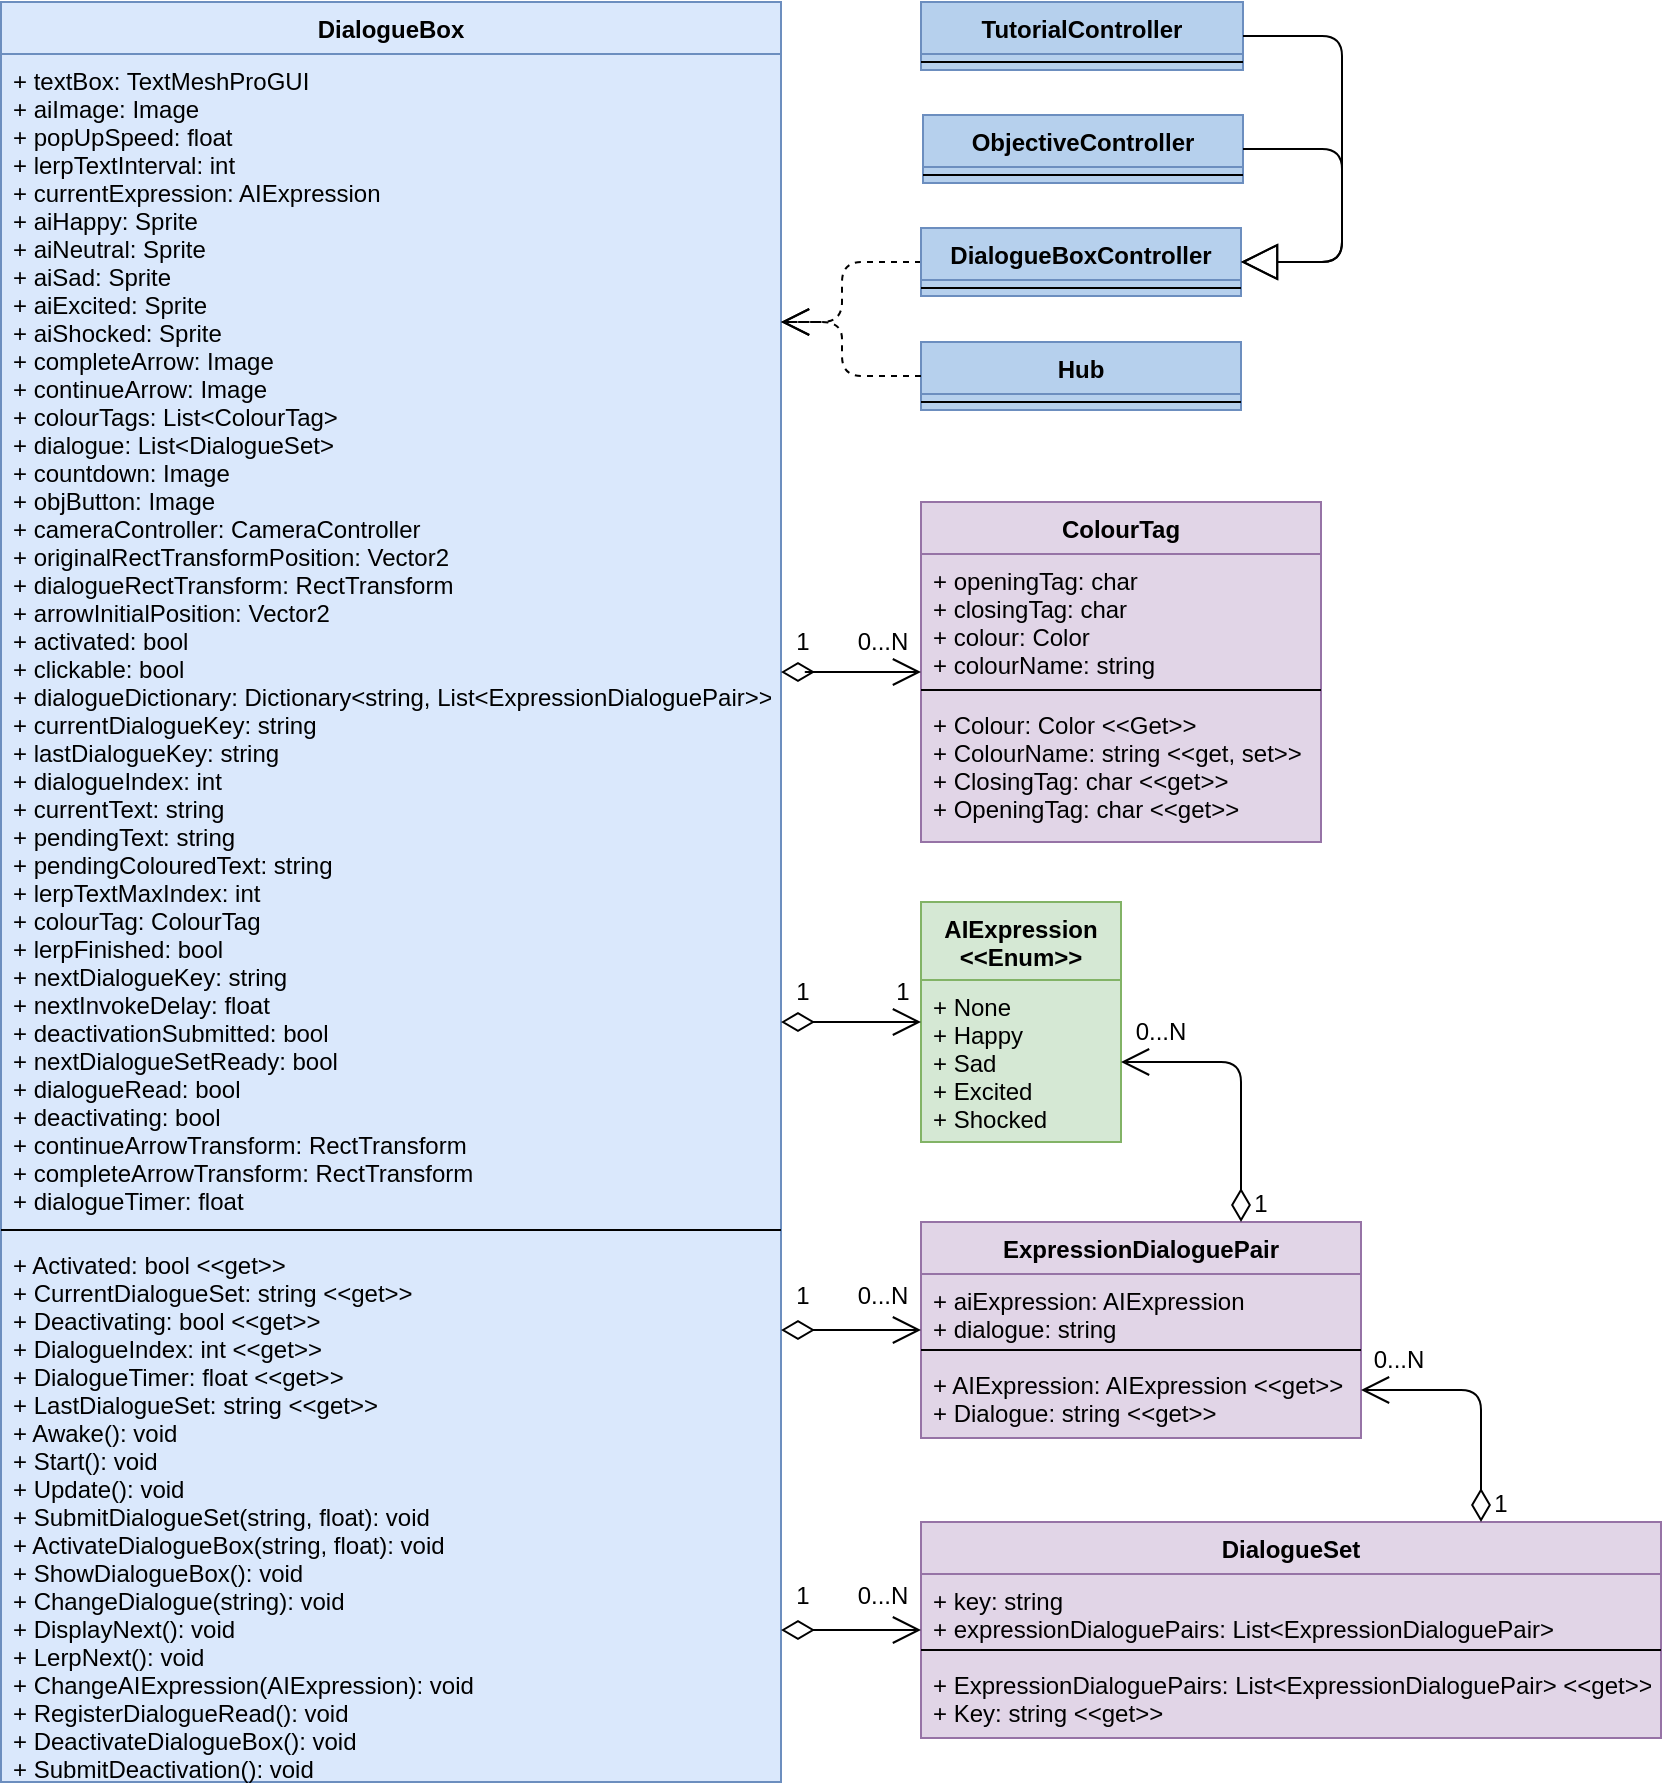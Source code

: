 <mxfile version="12.1.0" type="device" pages="1"><diagram id="YUg2zM-sCg1uVjp_kUEC" name="Page-1"><mxGraphModel dx="658" dy="799" grid="1" gridSize="10" guides="1" tooltips="1" connect="1" arrows="1" fold="1" page="1" pageScale="1" pageWidth="850" pageHeight="1100" math="0" shadow="0"><root><mxCell id="0"/><mxCell id="1" parent="0"/><mxCell id="HQEyYyZBI-7ssNKghKMO-1" value="DialogueBox" style="swimlane;fontStyle=1;align=center;verticalAlign=top;childLayout=stackLayout;horizontal=1;startSize=26;horizontalStack=0;resizeParent=1;resizeParentMax=0;resizeLast=0;collapsible=1;marginBottom=0;fillColor=#dae8fc;strokeColor=#6c8ebf;swimlaneFillColor=#DAE8FC;" parent="1" vertex="1"><mxGeometry x="9.5" y="90" width="390" height="890" as="geometry"/></mxCell><mxCell id="HQEyYyZBI-7ssNKghKMO-2" value="+ textBox: TextMeshProGUI&#10;+ aiImage: Image&#10;+ popUpSpeed: float&#10;+ lerpTextInterval: int&#10;+ currentExpression: AIExpression&#10;+ aiHappy: Sprite&#10;+ aiNeutral: Sprite&#10;+ aiSad: Sprite&#10;+ aiExcited: Sprite&#10;+ aiShocked: Sprite&#10;+ completeArrow: Image&#10;+ continueArrow: Image&#10;+ colourTags: List&lt;ColourTag&gt;&#10;+ dialogue: List&lt;DialogueSet&gt;&#10;+ countdown: Image&#10;+ objButton: Image&#10;+ cameraController: CameraController&#10;+ originalRectTransformPosition: Vector2&#10;+ dialogueRectTransform: RectTransform&#10;+ arrowInitialPosition: Vector2&#10;+ activated: bool&#10;+ clickable: bool&#10;+ dialogueDictionary: Dictionary&lt;string, List&lt;ExpressionDialoguePair&gt;&gt;&#10;+ currentDialogueKey: string&#10;+ lastDialogueKey: string&#10;+ dialogueIndex: int&#10;+ currentText: string&#10;+ pendingText: string&#10;+ pendingColouredText: string&#10;+ lerpTextMaxIndex: int&#10;+ colourTag: ColourTag&#10;+ lerpFinished: bool&#10;+ nextDialogueKey: string&#10;+ nextInvokeDelay: float&#10;+ deactivationSubmitted: bool&#10;+ nextDialogueSetReady: bool&#10;+ dialogueRead: bool&#10;+ deactivating: bool&#10;+ continueArrowTransform: RectTransform&#10;+ completeArrowTransform: RectTransform&#10;+ dialogueTimer: float" style="text;strokeColor=none;fillColor=none;align=left;verticalAlign=top;spacingLeft=4;spacingRight=4;overflow=hidden;rotatable=0;points=[[0,0.5],[1,0.5]];portConstraint=eastwest;" parent="HQEyYyZBI-7ssNKghKMO-1" vertex="1"><mxGeometry y="26" width="390" height="584" as="geometry"/></mxCell><mxCell id="HQEyYyZBI-7ssNKghKMO-3" value="" style="line;strokeWidth=1;fillColor=none;align=left;verticalAlign=middle;spacingTop=-1;spacingLeft=3;spacingRight=3;rotatable=0;labelPosition=right;points=[];portConstraint=eastwest;" parent="HQEyYyZBI-7ssNKghKMO-1" vertex="1"><mxGeometry y="610" width="390" height="8" as="geometry"/></mxCell><mxCell id="HQEyYyZBI-7ssNKghKMO-4" value="+ Activated: bool &lt;&lt;get&gt;&gt;&#10;+ CurrentDialogueSet: string &lt;&lt;get&gt;&gt;&#10;+ Deactivating: bool &lt;&lt;get&gt;&gt;&#10;+ DialogueIndex: int &lt;&lt;get&gt;&gt;&#10;+ DialogueTimer: float &lt;&lt;get&gt;&gt;&#10;+ LastDialogueSet: string &lt;&lt;get&gt;&gt;&#10;+ Awake(): void&#10;+ Start(): void&#10;+ Update(): void&#10;+ SubmitDialogueSet(string, float): void&#10;+ ActivateDialogueBox(string, float): void&#10;+ ShowDialogueBox(): void&#10;+ ChangeDialogue(string): void&#10;+ DisplayNext(): void&#10;+ LerpNext(): void&#10;+ ChangeAIExpression(AIExpression): void&#10;+ RegisterDialogueRead(): void&#10;+ DeactivateDialogueBox(): void&#10;+ SubmitDeactivation(): void" style="text;strokeColor=none;fillColor=none;align=left;verticalAlign=top;spacingLeft=4;spacingRight=4;overflow=hidden;rotatable=0;points=[[0,0.5],[1,0.5]];portConstraint=eastwest;" parent="HQEyYyZBI-7ssNKghKMO-1" vertex="1"><mxGeometry y="618" width="390" height="272" as="geometry"/></mxCell><mxCell id="HQEyYyZBI-7ssNKghKMO-5" value="AIExpression&#10;&lt;&lt;Enum&gt;&gt;" style="swimlane;fontStyle=1;align=center;verticalAlign=top;childLayout=stackLayout;horizontal=1;startSize=39;horizontalStack=0;resizeParent=1;resizeParentMax=0;resizeLast=0;collapsible=1;marginBottom=0;fillColor=#d5e8d4;strokeColor=#82b366;swimlaneFillColor=#D5E8D4;" parent="1" vertex="1"><mxGeometry x="469.5" y="540" width="100" height="120" as="geometry"/></mxCell><mxCell id="HQEyYyZBI-7ssNKghKMO-6" value="+ None&#10;+ Happy&#10;+ Sad&#10;+ Excited&#10;+ Shocked" style="text;strokeColor=none;fillColor=none;align=left;verticalAlign=top;spacingLeft=4;spacingRight=4;overflow=hidden;rotatable=0;points=[[0,0.5],[1,0.5]];portConstraint=eastwest;" parent="HQEyYyZBI-7ssNKghKMO-5" vertex="1"><mxGeometry y="39" width="100" height="81" as="geometry"/></mxCell><mxCell id="HQEyYyZBI-7ssNKghKMO-9" value="ColourTag" style="swimlane;fontStyle=1;align=center;verticalAlign=top;childLayout=stackLayout;horizontal=1;startSize=26;horizontalStack=0;resizeParent=1;resizeParentMax=0;resizeLast=0;collapsible=1;marginBottom=0;fillColor=#e1d5e7;strokeColor=#9673a6;swimlaneFillColor=#E1D5E7;" parent="1" vertex="1"><mxGeometry x="469.5" y="340" width="200" height="170" as="geometry"/></mxCell><mxCell id="HQEyYyZBI-7ssNKghKMO-10" value="+ openingTag: char&#10;+ closingTag: char&#10;+ colour: Color&#10;+ colourName: string" style="text;strokeColor=none;fillColor=none;align=left;verticalAlign=top;spacingLeft=4;spacingRight=4;overflow=hidden;rotatable=0;points=[[0,0.5],[1,0.5]];portConstraint=eastwest;" parent="HQEyYyZBI-7ssNKghKMO-9" vertex="1"><mxGeometry y="26" width="200" height="64" as="geometry"/></mxCell><mxCell id="HQEyYyZBI-7ssNKghKMO-11" value="" style="line;strokeWidth=1;fillColor=none;align=left;verticalAlign=middle;spacingTop=-1;spacingLeft=3;spacingRight=3;rotatable=0;labelPosition=right;points=[];portConstraint=eastwest;" parent="HQEyYyZBI-7ssNKghKMO-9" vertex="1"><mxGeometry y="90" width="200" height="8" as="geometry"/></mxCell><mxCell id="HQEyYyZBI-7ssNKghKMO-12" value="+ Colour: Color &lt;&lt;Get&gt;&gt;&#10;+ ColourName: string &lt;&lt;get, set&gt;&gt;&#10;+ ClosingTag: char &lt;&lt;get&gt;&gt;&#10;+ OpeningTag: char &lt;&lt;get&gt;&gt;" style="text;strokeColor=none;fillColor=none;align=left;verticalAlign=top;spacingLeft=4;spacingRight=4;overflow=hidden;rotatable=0;points=[[0,0.5],[1,0.5]];portConstraint=eastwest;" parent="HQEyYyZBI-7ssNKghKMO-9" vertex="1"><mxGeometry y="98" width="200" height="72" as="geometry"/></mxCell><mxCell id="HQEyYyZBI-7ssNKghKMO-13" value="ExpressionDialoguePair" style="swimlane;fontStyle=1;align=center;verticalAlign=top;childLayout=stackLayout;horizontal=1;startSize=26;horizontalStack=0;resizeParent=1;resizeParentMax=0;resizeLast=0;collapsible=1;marginBottom=0;fillColor=#e1d5e7;strokeColor=#9673a6;swimlaneFillColor=#E1D5E7;" parent="1" vertex="1"><mxGeometry x="469.5" y="700" width="220" height="108" as="geometry"/></mxCell><mxCell id="HQEyYyZBI-7ssNKghKMO-14" value="+ aiExpression: AIExpression&#10;+ dialogue: string" style="text;strokeColor=none;fillColor=none;align=left;verticalAlign=top;spacingLeft=4;spacingRight=4;overflow=hidden;rotatable=0;points=[[0,0.5],[1,0.5]];portConstraint=eastwest;" parent="HQEyYyZBI-7ssNKghKMO-13" vertex="1"><mxGeometry y="26" width="220" height="34" as="geometry"/></mxCell><mxCell id="HQEyYyZBI-7ssNKghKMO-15" value="" style="line;strokeWidth=1;fillColor=none;align=left;verticalAlign=middle;spacingTop=-1;spacingLeft=3;spacingRight=3;rotatable=0;labelPosition=right;points=[];portConstraint=eastwest;" parent="HQEyYyZBI-7ssNKghKMO-13" vertex="1"><mxGeometry y="60" width="220" height="8" as="geometry"/></mxCell><mxCell id="HQEyYyZBI-7ssNKghKMO-16" value="+ AIExpression: AIExpression &lt;&lt;get&gt;&gt;&#10;+ Dialogue: string &lt;&lt;get&gt;&gt;" style="text;strokeColor=none;fillColor=none;align=left;verticalAlign=top;spacingLeft=4;spacingRight=4;overflow=hidden;rotatable=0;points=[[0,0.5],[1,0.5]];portConstraint=eastwest;" parent="HQEyYyZBI-7ssNKghKMO-13" vertex="1"><mxGeometry y="68" width="220" height="40" as="geometry"/></mxCell><mxCell id="HQEyYyZBI-7ssNKghKMO-17" value="DialogueSet" style="swimlane;fontStyle=1;align=center;verticalAlign=top;childLayout=stackLayout;horizontal=1;startSize=26;horizontalStack=0;resizeParent=1;resizeParentMax=0;resizeLast=0;collapsible=1;marginBottom=0;fillColor=#e1d5e7;strokeColor=#9673a6;swimlaneFillColor=#E1D5E7;" parent="1" vertex="1"><mxGeometry x="469.5" y="850" width="370" height="108" as="geometry"/></mxCell><mxCell id="HQEyYyZBI-7ssNKghKMO-18" value="+ key: string&#10;+ expressionDialoguePairs: List&lt;ExpressionDialoguePair&gt;" style="text;strokeColor=none;fillColor=none;align=left;verticalAlign=top;spacingLeft=4;spacingRight=4;overflow=hidden;rotatable=0;points=[[0,0.5],[1,0.5]];portConstraint=eastwest;" parent="HQEyYyZBI-7ssNKghKMO-17" vertex="1"><mxGeometry y="26" width="370" height="34" as="geometry"/></mxCell><mxCell id="HQEyYyZBI-7ssNKghKMO-19" value="" style="line;strokeWidth=1;fillColor=none;align=left;verticalAlign=middle;spacingTop=-1;spacingLeft=3;spacingRight=3;rotatable=0;labelPosition=right;points=[];portConstraint=eastwest;" parent="HQEyYyZBI-7ssNKghKMO-17" vertex="1"><mxGeometry y="60" width="370" height="8" as="geometry"/></mxCell><mxCell id="HQEyYyZBI-7ssNKghKMO-20" value="+ ExpressionDialoguePairs: List&lt;ExpressionDialoguePair&gt; &lt;&lt;get&gt;&gt;&#10;+ Key: string &lt;&lt;get&gt;&gt;" style="text;strokeColor=none;fillColor=none;align=left;verticalAlign=top;spacingLeft=4;spacingRight=4;overflow=hidden;rotatable=0;points=[[0,0.5],[1,0.5]];portConstraint=eastwest;" parent="HQEyYyZBI-7ssNKghKMO-17" vertex="1"><mxGeometry y="68" width="370" height="40" as="geometry"/></mxCell><mxCell id="HQEyYyZBI-7ssNKghKMO-21" value="" style="endArrow=open;html=1;endSize=12;startArrow=diamondThin;startSize=14;startFill=0;edgeStyle=orthogonalEdgeStyle;align=left;verticalAlign=bottom;" parent="1" source="HQEyYyZBI-7ssNKghKMO-1" target="HQEyYyZBI-7ssNKghKMO-9" edge="1"><mxGeometry x="-0.429" y="25" relative="1" as="geometry"><mxPoint x="399.5" y="420" as="sourcePoint"/><mxPoint x="789.5" y="460" as="targetPoint"/><Array as="points"><mxPoint x="409.5" y="425"/><mxPoint x="409.5" y="425"/></Array><mxPoint as="offset"/></mxGeometry></mxCell><mxCell id="HQEyYyZBI-7ssNKghKMO-22" value="0...N" style="text;html=1;resizable=0;points=[];align=center;verticalAlign=middle;labelBackgroundColor=#ffffff;" parent="HQEyYyZBI-7ssNKghKMO-21" vertex="1" connectable="0"><mxGeometry x="0.794" relative="1" as="geometry"><mxPoint x="-12.5" y="-15" as="offset"/></mxGeometry></mxCell><mxCell id="HQEyYyZBI-7ssNKghKMO-24" value="1" style="text;html=1;resizable=0;points=[];align=center;verticalAlign=middle;labelBackgroundColor=#ffffff;" parent="HQEyYyZBI-7ssNKghKMO-21" vertex="1" connectable="0"><mxGeometry x="-0.749" y="1" relative="1" as="geometry"><mxPoint x="1.5" y="-14" as="offset"/></mxGeometry></mxCell><mxCell id="HQEyYyZBI-7ssNKghKMO-26" value="" style="endArrow=open;html=1;endSize=12;startArrow=diamondThin;startSize=14;startFill=0;edgeStyle=orthogonalEdgeStyle;align=left;verticalAlign=bottom;" parent="1" source="HQEyYyZBI-7ssNKghKMO-1" target="HQEyYyZBI-7ssNKghKMO-5" edge="1"><mxGeometry x="-0.429" y="25" relative="1" as="geometry"><mxPoint x="399.5" y="620" as="sourcePoint"/><mxPoint x="479.5" y="334.833" as="targetPoint"/><Array as="points"><mxPoint x="419.5" y="600"/><mxPoint x="419.5" y="600"/></Array><mxPoint as="offset"/></mxGeometry></mxCell><mxCell id="HQEyYyZBI-7ssNKghKMO-27" value="1" style="text;html=1;resizable=0;points=[];align=center;verticalAlign=middle;labelBackgroundColor=#ffffff;" parent="HQEyYyZBI-7ssNKghKMO-26" vertex="1" connectable="0"><mxGeometry x="0.794" relative="1" as="geometry"><mxPoint x="-3" y="-15" as="offset"/></mxGeometry></mxCell><mxCell id="HQEyYyZBI-7ssNKghKMO-28" value="1" style="text;html=1;resizable=0;points=[];align=center;verticalAlign=middle;labelBackgroundColor=#ffffff;" parent="HQEyYyZBI-7ssNKghKMO-26" vertex="1" connectable="0"><mxGeometry x="-0.749" y="1" relative="1" as="geometry"><mxPoint x="1.5" y="-14" as="offset"/></mxGeometry></mxCell><mxCell id="HQEyYyZBI-7ssNKghKMO-29" value="" style="endArrow=open;html=1;endSize=12;startArrow=diamondThin;startSize=14;startFill=0;edgeStyle=orthogonalEdgeStyle;align=left;verticalAlign=bottom;" parent="1" source="HQEyYyZBI-7ssNKghKMO-13" target="HQEyYyZBI-7ssNKghKMO-5" edge="1"><mxGeometry x="-0.429" y="25" relative="1" as="geometry"><mxPoint x="479.5" y="630.833" as="sourcePoint"/><mxPoint x="409.5" y="630.833" as="targetPoint"/><Array as="points"><mxPoint x="629.5" y="620"/></Array><mxPoint as="offset"/></mxGeometry></mxCell><mxCell id="HQEyYyZBI-7ssNKghKMO-30" value="0...N" style="text;html=1;resizable=0;points=[];align=center;verticalAlign=middle;labelBackgroundColor=#ffffff;" parent="HQEyYyZBI-7ssNKghKMO-29" vertex="1" connectable="0"><mxGeometry x="0.794" relative="1" as="geometry"><mxPoint x="5" y="-15" as="offset"/></mxGeometry></mxCell><mxCell id="HQEyYyZBI-7ssNKghKMO-31" value="1" style="text;html=1;resizable=0;points=[];align=center;verticalAlign=middle;labelBackgroundColor=#ffffff;" parent="HQEyYyZBI-7ssNKghKMO-29" vertex="1" connectable="0"><mxGeometry x="-0.749" y="1" relative="1" as="geometry"><mxPoint x="10.5" y="8.5" as="offset"/></mxGeometry></mxCell><mxCell id="HQEyYyZBI-7ssNKghKMO-32" value="" style="endArrow=open;html=1;endSize=12;startArrow=diamondThin;startSize=14;startFill=0;edgeStyle=orthogonalEdgeStyle;align=left;verticalAlign=bottom;" parent="1" source="HQEyYyZBI-7ssNKghKMO-17" target="HQEyYyZBI-7ssNKghKMO-13" edge="1"><mxGeometry x="-0.429" y="25" relative="1" as="geometry"><mxPoint x="779.333" y="869" as="sourcePoint"/><mxPoint x="719" y="783.833" as="targetPoint"/><Array as="points"><mxPoint x="749.5" y="784"/></Array><mxPoint as="offset"/></mxGeometry></mxCell><mxCell id="HQEyYyZBI-7ssNKghKMO-33" value="0...N" style="text;html=1;resizable=0;points=[];align=center;verticalAlign=middle;labelBackgroundColor=#ffffff;" parent="HQEyYyZBI-7ssNKghKMO-32" vertex="1" connectable="0"><mxGeometry x="0.794" relative="1" as="geometry"><mxPoint x="5" y="-15" as="offset"/></mxGeometry></mxCell><mxCell id="HQEyYyZBI-7ssNKghKMO-34" value="1" style="text;html=1;resizable=0;points=[];align=center;verticalAlign=middle;labelBackgroundColor=#ffffff;" parent="HQEyYyZBI-7ssNKghKMO-32" vertex="1" connectable="0"><mxGeometry x="-0.749" y="1" relative="1" as="geometry"><mxPoint x="10.5" y="6.5" as="offset"/></mxGeometry></mxCell><mxCell id="HQEyYyZBI-7ssNKghKMO-35" value="" style="endArrow=open;html=1;endSize=12;startArrow=diamondThin;startSize=14;startFill=0;edgeStyle=orthogonalEdgeStyle;align=left;verticalAlign=bottom;" parent="1" source="HQEyYyZBI-7ssNKghKMO-1" target="HQEyYyZBI-7ssNKghKMO-17" edge="1"><mxGeometry x="-0.429" y="25" relative="1" as="geometry"><mxPoint x="399.5" y="904" as="sourcePoint"/><mxPoint x="699.5" y="678" as="targetPoint"/><Array as="points"><mxPoint x="429.5" y="904"/><mxPoint x="429.5" y="904"/></Array><mxPoint as="offset"/></mxGeometry></mxCell><mxCell id="HQEyYyZBI-7ssNKghKMO-36" value="0...N" style="text;html=1;resizable=0;points=[];align=center;verticalAlign=middle;labelBackgroundColor=#ffffff;" parent="HQEyYyZBI-7ssNKghKMO-35" vertex="1" connectable="0"><mxGeometry x="0.794" relative="1" as="geometry"><mxPoint x="-13" y="-17" as="offset"/></mxGeometry></mxCell><mxCell id="HQEyYyZBI-7ssNKghKMO-37" value="1" style="text;html=1;resizable=0;points=[];align=center;verticalAlign=middle;labelBackgroundColor=#ffffff;" parent="HQEyYyZBI-7ssNKghKMO-35" vertex="1" connectable="0"><mxGeometry x="-0.749" y="1" relative="1" as="geometry"><mxPoint x="1" y="-16" as="offset"/></mxGeometry></mxCell><mxCell id="HQEyYyZBI-7ssNKghKMO-38" value="" style="endArrow=open;html=1;endSize=12;startArrow=diamondThin;startSize=14;startFill=0;edgeStyle=orthogonalEdgeStyle;align=left;verticalAlign=bottom;" parent="1" source="HQEyYyZBI-7ssNKghKMO-1" target="HQEyYyZBI-7ssNKghKMO-13" edge="1"><mxGeometry x="-0.429" y="25" relative="1" as="geometry"><mxPoint x="399.5" y="760" as="sourcePoint"/><mxPoint x="479.5" y="913.529" as="targetPoint"/><Array as="points"><mxPoint x="419.5" y="754"/><mxPoint x="419.5" y="754"/></Array><mxPoint as="offset"/></mxGeometry></mxCell><mxCell id="HQEyYyZBI-7ssNKghKMO-39" value="0...N" style="text;html=1;resizable=0;points=[];align=center;verticalAlign=middle;labelBackgroundColor=#ffffff;" parent="HQEyYyZBI-7ssNKghKMO-38" vertex="1" connectable="0"><mxGeometry x="0.794" relative="1" as="geometry"><mxPoint x="-13" y="-17" as="offset"/></mxGeometry></mxCell><mxCell id="HQEyYyZBI-7ssNKghKMO-40" value="1" style="text;html=1;resizable=0;points=[];align=center;verticalAlign=middle;labelBackgroundColor=#ffffff;" parent="HQEyYyZBI-7ssNKghKMO-38" vertex="1" connectable="0"><mxGeometry x="-0.749" y="1" relative="1" as="geometry"><mxPoint x="1" y="-16" as="offset"/></mxGeometry></mxCell><mxCell id="HQEyYyZBI-7ssNKghKMO-42" value="" style="endArrow=open;endSize=12;dashed=1;html=1;edgeStyle=orthogonalEdgeStyle;" parent="1" source="HQEyYyZBI-7ssNKghKMO-50" target="HQEyYyZBI-7ssNKghKMO-1" edge="1"><mxGeometry width="160" relative="1" as="geometry"><mxPoint x="549.5" y="230" as="sourcePoint"/><mxPoint x="749.5" y="130" as="targetPoint"/><Array as="points"><mxPoint x="430" y="220"/><mxPoint x="430" y="250"/></Array></mxGeometry></mxCell><mxCell id="HQEyYyZBI-7ssNKghKMO-43" value="TutorialController" style="swimlane;fontStyle=1;align=center;verticalAlign=top;childLayout=stackLayout;horizontal=1;startSize=26;horizontalStack=0;resizeParent=1;resizeParentMax=0;resizeLast=0;collapsible=1;marginBottom=0;swimlaneFillColor=#B6D0ED;fillColor=#B6D0ED;strokeColor=#6c8ebf;" parent="1" vertex="1"><mxGeometry x="469.5" y="90" width="161" height="34" as="geometry"/></mxCell><mxCell id="HQEyYyZBI-7ssNKghKMO-45" value="" style="line;strokeWidth=1;fillColor=none;align=left;verticalAlign=middle;spacingTop=-1;spacingLeft=3;spacingRight=3;rotatable=0;labelPosition=right;points=[];portConstraint=eastwest;" parent="HQEyYyZBI-7ssNKghKMO-43" vertex="1"><mxGeometry y="26" width="161" height="8" as="geometry"/></mxCell><mxCell id="HQEyYyZBI-7ssNKghKMO-48" value="ObjectiveController" style="swimlane;fontStyle=1;align=center;verticalAlign=top;childLayout=stackLayout;horizontal=1;startSize=26;horizontalStack=0;resizeParent=1;resizeParentMax=0;resizeLast=0;collapsible=1;marginBottom=0;swimlaneFillColor=#B6D0ED;fillColor=#B6D0ED;strokeColor=#6c8ebf;" parent="1" vertex="1"><mxGeometry x="470.5" y="146.5" width="160" height="34" as="geometry"/></mxCell><mxCell id="HQEyYyZBI-7ssNKghKMO-49" value="" style="line;strokeWidth=1;fillColor=none;align=left;verticalAlign=middle;spacingTop=-1;spacingLeft=3;spacingRight=3;rotatable=0;labelPosition=right;points=[];portConstraint=eastwest;" parent="HQEyYyZBI-7ssNKghKMO-48" vertex="1"><mxGeometry y="26" width="160" height="8" as="geometry"/></mxCell><mxCell id="HQEyYyZBI-7ssNKghKMO-50" value="DialogueBoxController" style="swimlane;fontStyle=1;align=center;verticalAlign=top;childLayout=stackLayout;horizontal=1;startSize=26;horizontalStack=0;resizeParent=1;resizeParentMax=0;resizeLast=0;collapsible=1;marginBottom=0;swimlaneFillColor=#B6D0ED;fillColor=#B6D0ED;strokeColor=#6c8ebf;" parent="1" vertex="1"><mxGeometry x="469.5" y="203" width="160" height="34" as="geometry"/></mxCell><mxCell id="HQEyYyZBI-7ssNKghKMO-51" value="" style="line;strokeWidth=1;fillColor=none;align=left;verticalAlign=middle;spacingTop=-1;spacingLeft=3;spacingRight=3;rotatable=0;labelPosition=right;points=[];portConstraint=eastwest;" parent="HQEyYyZBI-7ssNKghKMO-50" vertex="1"><mxGeometry y="26" width="160" height="8" as="geometry"/></mxCell><mxCell id="HQEyYyZBI-7ssNKghKMO-52" value="" style="endArrow=block;endSize=16;endFill=0;html=1;edgeStyle=orthogonalEdgeStyle;" parent="1" source="HQEyYyZBI-7ssNKghKMO-48" target="HQEyYyZBI-7ssNKghKMO-50" edge="1"><mxGeometry width="160" relative="1" as="geometry"><mxPoint x="560" y="290" as="sourcePoint"/><mxPoint x="720" y="290" as="targetPoint"/><Array as="points"><mxPoint x="680" y="163"/><mxPoint x="680" y="220"/></Array></mxGeometry></mxCell><mxCell id="HQEyYyZBI-7ssNKghKMO-53" value="" style="endArrow=block;endSize=16;endFill=0;html=1;edgeStyle=orthogonalEdgeStyle;" parent="1" source="HQEyYyZBI-7ssNKghKMO-43" target="HQEyYyZBI-7ssNKghKMO-50" edge="1"><mxGeometry width="160" relative="1" as="geometry"><mxPoint x="668.154" y="230" as="sourcePoint"/><mxPoint x="591.846" y="199" as="targetPoint"/><Array as="points"><mxPoint x="680" y="107"/><mxPoint x="680" y="220"/></Array></mxGeometry></mxCell><mxCell id="HQEyYyZBI-7ssNKghKMO-54" value="Hub" style="swimlane;fontStyle=1;align=center;verticalAlign=top;childLayout=stackLayout;horizontal=1;startSize=26;horizontalStack=0;resizeParent=1;resizeParentMax=0;resizeLast=0;collapsible=1;marginBottom=0;swimlaneFillColor=#B6D0ED;fillColor=#B6D0ED;strokeColor=#6c8ebf;" parent="1" vertex="1"><mxGeometry x="469.5" y="260" width="160" height="34" as="geometry"/></mxCell><mxCell id="HQEyYyZBI-7ssNKghKMO-55" value="" style="line;strokeWidth=1;fillColor=none;align=left;verticalAlign=middle;spacingTop=-1;spacingLeft=3;spacingRight=3;rotatable=0;labelPosition=right;points=[];portConstraint=eastwest;" parent="HQEyYyZBI-7ssNKghKMO-54" vertex="1"><mxGeometry y="26" width="160" height="8" as="geometry"/></mxCell><mxCell id="HQEyYyZBI-7ssNKghKMO-56" value="" style="endArrow=open;endSize=12;dashed=1;html=1;edgeStyle=orthogonalEdgeStyle;" parent="1" source="HQEyYyZBI-7ssNKghKMO-54" target="HQEyYyZBI-7ssNKghKMO-1" edge="1"><mxGeometry width="160" relative="1" as="geometry"><mxPoint x="470" y="181.905" as="sourcePoint"/><mxPoint x="409.5" y="181.905" as="targetPoint"/><Array as="points"><mxPoint x="430" y="277"/><mxPoint x="430" y="250"/></Array></mxGeometry></mxCell></root></mxGraphModel></diagram></mxfile>